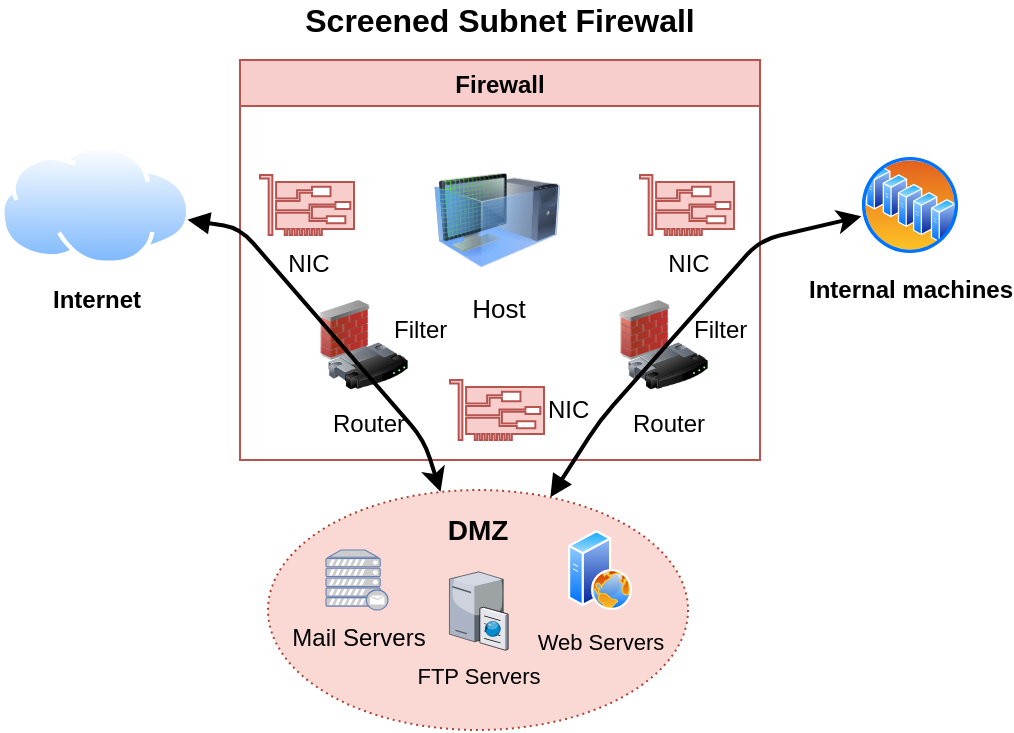 <mxfile version="13.3.5" type="device"><diagram id="ZpuEliE2s8nTXue2DBja" name="Page-1"><mxGraphModel dx="632" dy="469" grid="1" gridSize="10" guides="1" tooltips="1" connect="1" arrows="1" fold="1" page="1" pageScale="1" pageWidth="827" pageHeight="1169" math="0" shadow="0"><root><mxCell id="0"/><mxCell id="1" parent="0"/><mxCell id="BeqSeLwtwGDi7o9PGvpi-1" value="&lt;b&gt;&lt;font style=&quot;font-size: 16px&quot;&gt;Screened Subnet Firewall&lt;/font&gt;&lt;/b&gt;" style="text;html=1;strokeColor=none;fillColor=none;align=center;verticalAlign=middle;whiteSpace=wrap;rounded=0;" vertex="1" parent="1"><mxGeometry x="130" y="10" width="260" height="20" as="geometry"/></mxCell><mxCell id="BeqSeLwtwGDi7o9PGvpi-2" value="Internet" style="aspect=fixed;perimeter=ellipsePerimeter;html=1;align=center;shadow=0;dashed=0;spacingTop=3;image;image=img/lib/active_directory/internet_cloud.svg;fontStyle=1" vertex="1" parent="1"><mxGeometry x="10" y="82.5" width="95.24" height="60" as="geometry"/></mxCell><mxCell id="BeqSeLwtwGDi7o9PGvpi-3" value="Internal machines" style="aspect=fixed;perimeter=ellipsePerimeter;html=1;align=center;shadow=0;dashed=0;spacingTop=3;image;image=img/lib/active_directory/server_farm.svg;fontStyle=1" vertex="1" parent="1"><mxGeometry x="440" y="87.5" width="50" height="50" as="geometry"/></mxCell><mxCell id="BeqSeLwtwGDi7o9PGvpi-4" value="Firewall" style="swimlane;fillColor=#f8cecc;strokeColor=#b85450;fontStyle=1" vertex="1" parent="1"><mxGeometry x="130" y="40" width="260" height="200" as="geometry"/></mxCell><mxCell id="BeqSeLwtwGDi7o9PGvpi-15" value="NIC" style="pointerEvents=1;shadow=0;dashed=0;html=1;strokeColor=#b85450;fillColor=#f8cecc;labelPosition=center;verticalLabelPosition=bottom;verticalAlign=top;outlineConnect=0;align=center;shape=mxgraph.office.devices.nic;" vertex="1" parent="BeqSeLwtwGDi7o9PGvpi-4"><mxGeometry x="10" y="57.5" width="47" height="30" as="geometry"/></mxCell><mxCell id="BeqSeLwtwGDi7o9PGvpi-16" value="NIC" style="pointerEvents=1;shadow=0;dashed=0;html=1;strokeColor=#b85450;fillColor=#f8cecc;labelPosition=center;verticalLabelPosition=bottom;verticalAlign=top;outlineConnect=0;align=center;shape=mxgraph.office.devices.nic;" vertex="1" parent="BeqSeLwtwGDi7o9PGvpi-4"><mxGeometry x="200" y="57.5" width="47" height="30" as="geometry"/></mxCell><mxCell id="BeqSeLwtwGDi7o9PGvpi-17" value="Host" style="image;html=1;labelBackgroundColor=#ffffff;image=img/lib/clip_art/computers/Virtual_Machine_128x128.png;fontStyle=0;fontSize=13;" vertex="1" parent="BeqSeLwtwGDi7o9PGvpi-4"><mxGeometry x="97" y="50" width="63" height="60" as="geometry"/></mxCell><mxCell id="BeqSeLwtwGDi7o9PGvpi-23" value="NIC" style="pointerEvents=1;shadow=0;dashed=0;html=1;strokeColor=#b85450;fillColor=#f8cecc;labelPosition=right;verticalLabelPosition=middle;verticalAlign=middle;outlineConnect=0;align=left;shape=mxgraph.office.devices.nic;" vertex="1" parent="BeqSeLwtwGDi7o9PGvpi-4"><mxGeometry x="105" y="160" width="47" height="30" as="geometry"/></mxCell><mxCell id="BeqSeLwtwGDi7o9PGvpi-39" value="" style="group" vertex="1" connectable="0" parent="BeqSeLwtwGDi7o9PGvpi-4"><mxGeometry x="180" y="120" width="54" height="48" as="geometry"/></mxCell><mxCell id="BeqSeLwtwGDi7o9PGvpi-37" value="Filter" style="image;html=1;labelBackgroundColor=#ffffff;image=img/lib/clip_art/networking/Firewall_02_128x128.png;fontStyle=0;labelPosition=right;verticalLabelPosition=middle;align=left;verticalAlign=middle;rotation=0;" vertex="1" parent="BeqSeLwtwGDi7o9PGvpi-39"><mxGeometry width="44.5" height="30" as="geometry"/></mxCell><mxCell id="BeqSeLwtwGDi7o9PGvpi-38" value="Router" style="image;html=1;labelBackgroundColor=#ffffff;image=img/lib/clip_art/networking/Router_128x128.png;labelPosition=center;verticalLabelPosition=bottom;align=center;verticalAlign=top;" vertex="1" parent="BeqSeLwtwGDi7o9PGvpi-39"><mxGeometry x="14" y="18" width="40" height="30" as="geometry"/></mxCell><mxCell id="BeqSeLwtwGDi7o9PGvpi-40" value="" style="group" vertex="1" connectable="0" parent="BeqSeLwtwGDi7o9PGvpi-4"><mxGeometry x="30" y="120" width="54" height="48" as="geometry"/></mxCell><mxCell id="BeqSeLwtwGDi7o9PGvpi-41" value="Filter" style="image;html=1;labelBackgroundColor=#ffffff;image=img/lib/clip_art/networking/Firewall_02_128x128.png;fontStyle=0;labelPosition=right;verticalLabelPosition=middle;align=left;verticalAlign=middle;rotation=0;" vertex="1" parent="BeqSeLwtwGDi7o9PGvpi-40"><mxGeometry width="44.5" height="30" as="geometry"/></mxCell><mxCell id="BeqSeLwtwGDi7o9PGvpi-42" value="Router" style="image;html=1;labelBackgroundColor=#ffffff;image=img/lib/clip_art/networking/Router_128x128.png;labelPosition=center;verticalLabelPosition=bottom;align=center;verticalAlign=top;" vertex="1" parent="BeqSeLwtwGDi7o9PGvpi-40"><mxGeometry x="14" y="18" width="40" height="30" as="geometry"/></mxCell><mxCell id="BeqSeLwtwGDi7o9PGvpi-24" value="" style="ellipse;whiteSpace=wrap;html=1;fontSize=11;align=center;fillColor=#fad9d5;strokeColor=#ae4132;dashed=1;dashPattern=1 2;" vertex="1" parent="1"><mxGeometry x="144" y="255" width="210" height="120" as="geometry"/></mxCell><mxCell id="BeqSeLwtwGDi7o9PGvpi-25" value="DMZ" style="text;html=1;strokeColor=none;fillColor=none;align=center;verticalAlign=middle;whiteSpace=wrap;rounded=0;shadow=0;glass=1;fontSize=14;fontStyle=1" vertex="1" parent="1"><mxGeometry x="229" y="265" width="40" height="20" as="geometry"/></mxCell><mxCell id="BeqSeLwtwGDi7o9PGvpi-26" value="Mail Servers" style="verticalAlign=top;verticalLabelPosition=bottom;labelPosition=center;align=center;html=1;outlineConnect=0;fillColor=#CCCCCC;strokeColor=#6881B3;gradientColor=none;gradientDirection=north;strokeWidth=2;shape=mxgraph.networks.mail_server;rounded=1;shadow=0;glass=1;" vertex="1" parent="1"><mxGeometry x="173" y="285" width="31" height="30" as="geometry"/></mxCell><mxCell id="BeqSeLwtwGDi7o9PGvpi-27" value="FTP Servers" style="verticalLabelPosition=bottom;aspect=fixed;html=1;verticalAlign=top;strokeColor=none;align=center;outlineConnect=0;shape=mxgraph.citrix.ftp_server;rounded=1;shadow=0;glass=1;fontSize=11;" vertex="1" parent="1"><mxGeometry x="234.72" y="295" width="29.28" height="40" as="geometry"/></mxCell><mxCell id="BeqSeLwtwGDi7o9PGvpi-28" value="Web Servers" style="aspect=fixed;perimeter=ellipsePerimeter;html=1;align=center;shadow=0;dashed=0;spacingTop=3;image;image=img/lib/active_directory/web_server.svg;rounded=1;glass=1;fontSize=11;imageBackground=none;labelBackgroundColor=none;" vertex="1" parent="1"><mxGeometry x="294" y="275" width="32" height="40" as="geometry"/></mxCell><mxCell id="BeqSeLwtwGDi7o9PGvpi-29" value="" style="endArrow=classic;html=1;strokeWidth=2;fontSize=14;fontColor=#000000;startArrow=block;startFill=1;" edge="1" parent="1" source="BeqSeLwtwGDi7o9PGvpi-2" target="BeqSeLwtwGDi7o9PGvpi-24"><mxGeometry width="50" height="50" relative="1" as="geometry"><mxPoint x="100" y="270" as="sourcePoint"/><mxPoint x="150" y="220" as="targetPoint"/><Array as="points"><mxPoint x="130" y="124"/><mxPoint x="222" y="230"/></Array></mxGeometry></mxCell><mxCell id="BeqSeLwtwGDi7o9PGvpi-30" value="" style="endArrow=classic;html=1;strokeWidth=2;fontSize=14;fontColor=#000000;startArrow=block;startFill=1;" edge="1" parent="1" source="BeqSeLwtwGDi7o9PGvpi-24" target="BeqSeLwtwGDi7o9PGvpi-3"><mxGeometry width="50" height="50" relative="1" as="geometry"><mxPoint x="103.249" y="142.404" as="sourcePoint"/><mxPoint x="224.306" y="268.37" as="targetPoint"/><Array as="points"><mxPoint x="310" y="220"/><mxPoint x="390" y="130"/></Array></mxGeometry></mxCell></root></mxGraphModel></diagram></mxfile>